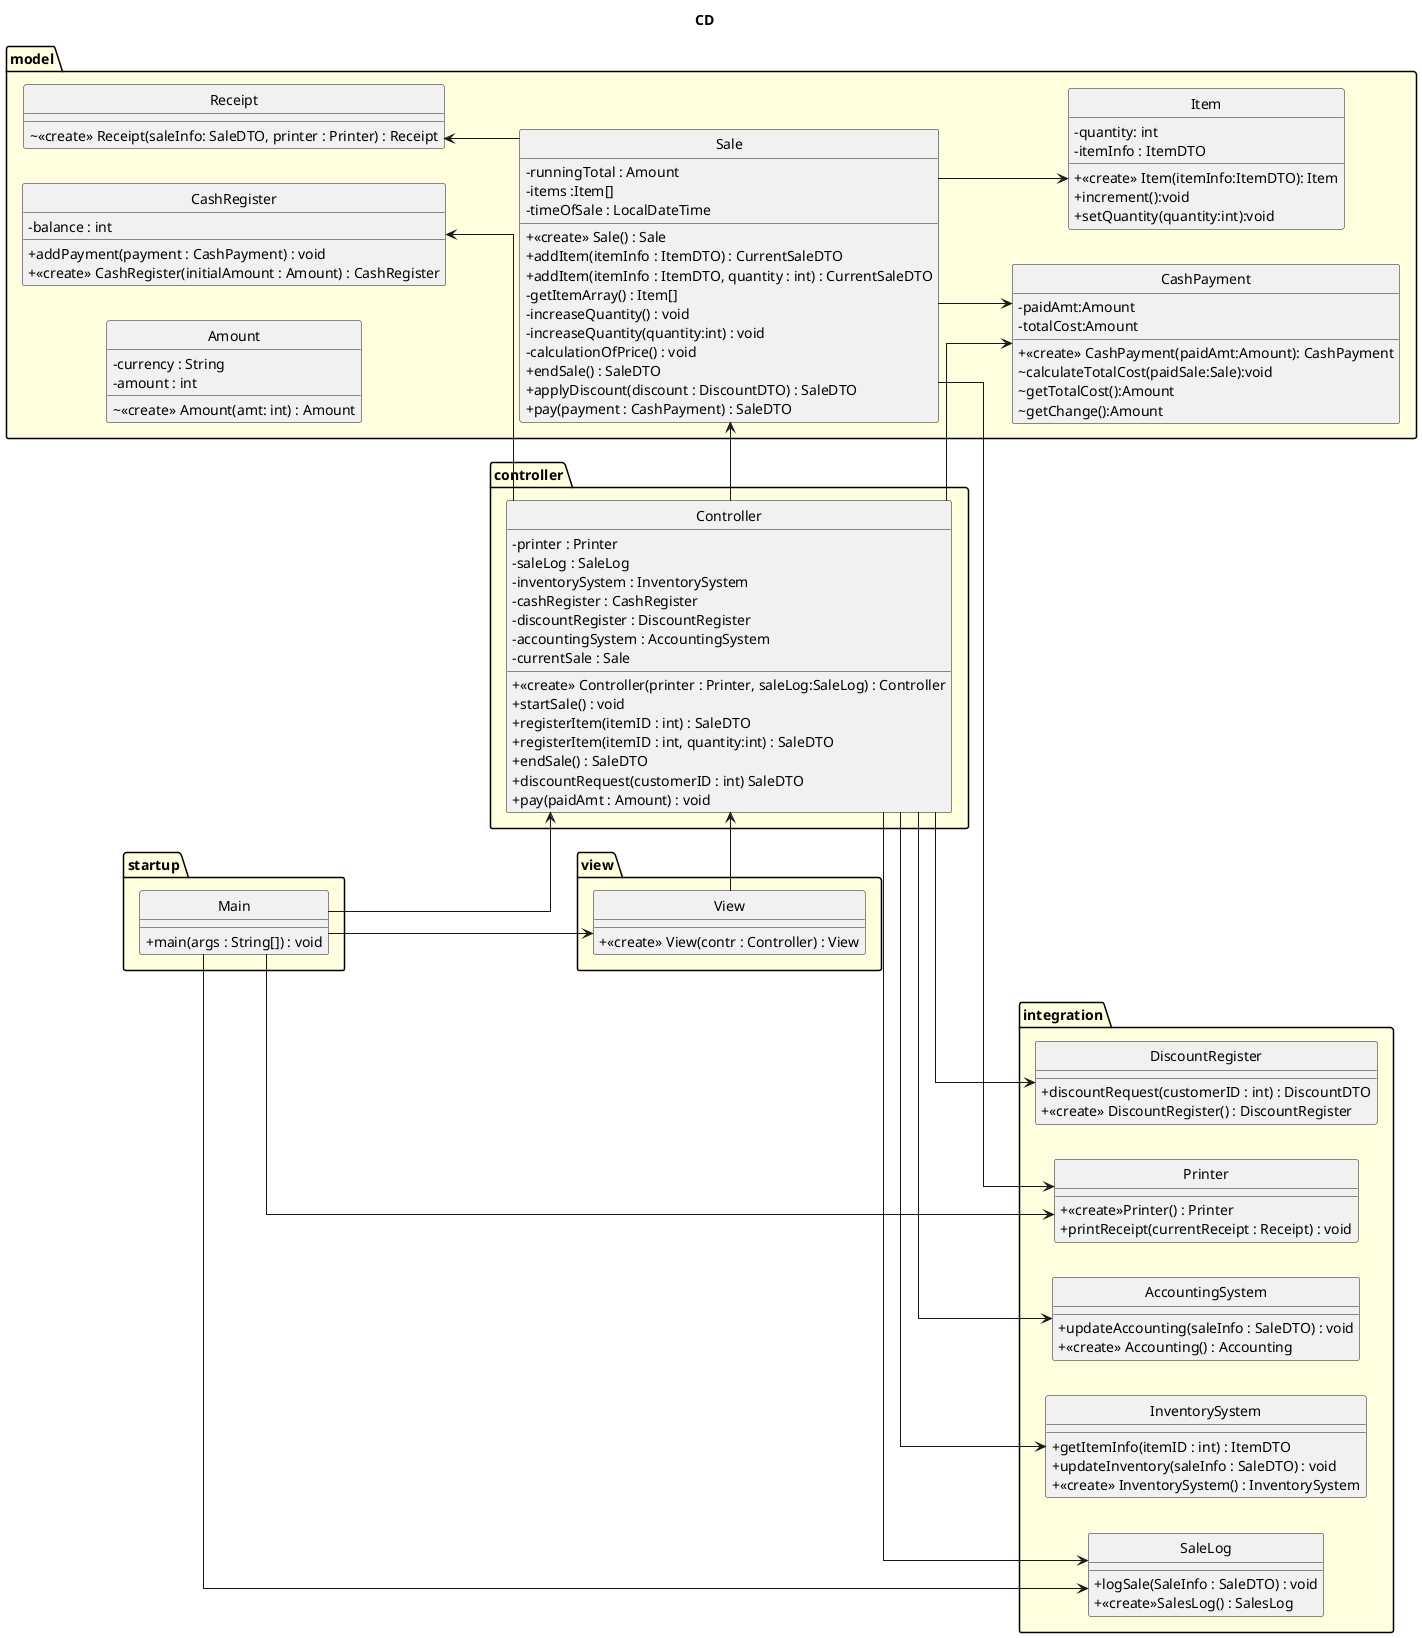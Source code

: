 @startuml
'https://plantuml.com/class-diagram
title CD
hide circle
skinparam linetype ortho
skinparam package {
    BackgroundColor LightYellow
}
'top to bottom direction
left to right direction
skinparam ClassAttributeIconSize 0
together {
package startup {
    class Main{
        +main(args : String[]) : void
    }
}
    package view {
    class View {
        + <<create>> View(contr : Controller) : View
    }
    }
    package controller {
        class Controller{
            - printer : Printer
            - saleLog : SaleLog
            - inventorySystem : InventorySystem
            - cashRegister : CashRegister
            - discountRegister : DiscountRegister
            - accountingSystem : AccountingSystem
            - currentSale : Sale
            +<<create>> Controller(printer : Printer, saleLog:SaleLog) : Controller
            +startSale() : void
            +registerItem(itemID : int) : SaleDTO
            +registerItem(itemID : int, quantity:int) : SaleDTO
            +endSale() : SaleDTO
            +discountRequest(customerID : int) SaleDTO
            +pay(paidAmt : Amount) : void
        }
    }
    package model {
        class Sale{
            - runningTotal : Amount
'            - itemName : String
'            - quantity : int
            - items :Item[]
            - timeOfSale : LocalDateTime
            + <<create>> Sale() : Sale
            + addItem(itemInfo : ItemDTO) : CurrentSaleDTO
            + addItem(itemInfo : ItemDTO, quantity : int) : CurrentSaleDTO
            - getItemArray() : Item[]
            - increaseQuantity() : void
            - increaseQuantity(quantity:int) : void
'            - calculationOfPrice() : Amount
            - calculationOfPrice() : void
            + endSale() : SaleDTO
            + applyDiscount(discount : DiscountDTO) : SaleDTO
            + pay(payment : CashPayment) : SaleDTO
        }
        class Item{
            - quantity: int
            - itemInfo : ItemDTO
            + <<create>> Item(itemInfo:ItemDTO): Item
            + increment():void
            + setQuantity(quantity:int):void
            }
        class CashPayment{
            - paidAmt:Amount
            - totalCost:Amount
            + <<create>> CashPayment(paidAmt:Amount): CashPayment
            ~ calculateTotalCost(paidSale:Sale):void
            ~ getTotalCost():Amount
            ~ getChange():Amount
            }
        class CashRegister{
            - balance : int
            + addPayment(payment : CashPayment) : void
            + <<create>> CashRegister(initialAmount : Amount) : CashRegister
        }
        class Receipt{
            ~ <<create>> Receipt(saleInfo: SaleDTO, printer : Printer) : Receipt
        }
        class Amount{
            - currency : String
            - amount : int
            ~ <<create>> Amount(amt: int) : Amount
        }
    }
}
    package integration {
        class DiscountRegister{
            +discountRequest(customerID : int) : DiscountDTO
            +<<create>> DiscountRegister() : DiscountRegister
        }
        class InventorySystem{
'            +registerItem(itemID : int) : ItemDTO TODO ersättes av getItemInfo. Stämm av med gruppen/VF
            +getItemInfo(itemID : int) : ItemDTO
            +updateInventory(saleInfo : SaleDTO) : void
            +<<create>> InventorySystem() : InventorySystem
        }
        class SaleLog{
            +logSale(SaleInfo : SaleDTO) : void
            +<<create>>SalesLog() : SalesLog
        }
        class AccountingSystem{
            + updateAccounting(saleInfo : SaleDTO) : void
            + <<create>> Accounting() : Accounting
        }
        class Printer{
            +<<create>>Printer() : Printer
            +printReceipt(currentReceipt : Receipt) : void
        }
    }
Main --> View
Main -left-> Controller
Main --> Printer
Main --> SaleLog
Controller -up-> CashRegister
Controller -right-> DiscountRegister
Controller -right-> AccountingSystem
Controller -right-> InventorySystem
View -right-> Controller
Controller --> Sale
Controller --> CashPayment
Sale --> CashPayment
Controller --> SaleLog
Receipt <-- Sale
Sale --> Printer
Sale --> Item
@enduml

@startuml
title DTO
' //TODO Ska vi ha en customerDTO och customerDb?
hide circle
skinparam ClassAttributeIconSize 0
skinparam linetype ortho
skinparam package {
    BackgroundColor LightYellow
}
    package dto {
        class SaleDTO{
            - timeOfSale : LocalDateTime
            - saleItemsInfo : List<SaleItemDTO>
            - totalPrice : Amount
            - totalVATAmount : Amount
            + <<create>> SaleDTO() : SaleDTO
        }
        class ItemDTO{
            - itemId : int
            - name : String
            - description : String
            - price : Amount
            - vat : VAT
            +<<create>> ItemDTO() : ItemDTO
        }
        class SaleItemDTO{
            - itemInfo : ItemDTO
            - quantity : Int
            - totalPrice : Amount
            + <<create>> SaleItemDTO() : SaleItemDTO
        }
        class DiscountDTO{
'            //TODO STÄMMER EJ
'            // TODO ska discount finnas med i SaleDTO?
            -customerID : int
            -discountRules
            +<<create>>DiscountDTO() : DiscountDTO
        }
        note right : Attributes TBD based on Discount Rules.
    }
note left : getters are included as methods for all DTO attributes
@enduml

@startuml
skinparam style strictuml
participant ":Main" as Main
participant "printer:Printer" as printer
participant ":View" as View
participant "registerCreator:RegisterCreator" as registerCreator
participant "contr:Controller" as contr
participant "saleLog:SaleLog" as saleLog
participant ":DiscountRegister" as DiscountRegister
participant ":AccountingSystem" as AccountingSystem
participant ":InventorySystem" as InventorySystem
participant "cashRegister:CashRegister" as cashRegister
' user -> Main: main()
' create Printer
autonumber 1
Main -> printer : <<create>>\n printer = Printer():Printer
activate printer
deactivate printer

autonumber 2
Main -> registerCreator : <<create>>\n registerCreator = RegisterCreator():RegisterCreator
activate registerCreator

autonumber 2.1
registerCreator -> saleLog : <<create>>\n saleLog = SaleLog():SaleLog
activate saleLog
deactivate saleLog

' create AccountingSystem
autonumber 2.2
registerCreator -> AccountingSystem : <<create>>\n AccountingSystem():AccountingSystem
activate AccountingSystem
deactivate AccountingSystem

' create DiscountRegister
autonumber 2.3
registerCreator -> DiscountRegister : <<create>>\n DiscountRegister():DiscountRegister
activate DiscountRegister
deactivate DiscountRegister

' create InventorySystem
autonumber 2.4
registerCreator -> InventorySystem: <<create>>\n InventorySystem():InventorySystem
activate InventorySystem
deactivate InventorySystem
deactivate registerCreator

autonumber 3
' create contr
Main -> contr : <<create>>\n contr = Controller(printer: Printer, registerCreator:RegisterCreator):Controller
activate contr

' create CashRegister
autonumber 3.1
contr -> cashRegister : <<create>>\n cashRegister = CashRegister(initialAmount: int):CashRegister
activate cashRegister
deactivate cashRegister

deactivate contr

' create View
autonumber 4
Main -> View : <<create>>\n View(contr: Controller):View
activate View
deactivate View
@enduml

@startuml
skinparam style strictuml

'autoactivate on 'TODO activationbars!!!!!!!
' actor user
hide unlinked
title "startSale"
participant ":View" as View
participant "contr:Controller" as contr
participant "currentSale:Sale" as currentSale

autonumber 1
View -> contr : startSale(): void
activate contr

autonumber 1.1
'contr -> currentSale :  <<create>> \n currentSale = Sale(printer: Printer):Sale
contr -> currentSale :  <<create>> \n currentSale = Sale():Sale
activate currentSale
deactivate currentSale
deactivate contr

autonumber stop
@enduml

@startuml
skinparam style strictuml

title registerItem
'REGISTERITEM
hide unlinked
participant ":View" as View
participant "contr:Controller" as contr
participant ":InventorySystem" as InventorySystem
participant "currentSale:Sale" as currentSale

loop moreItems
'[validIdentifier]
    alt multipleItem
        autonumber 1
        View -> contr : saleInfo = registerItem(itemID:int, quantity:int) : CurrentSaleDTO
        activate contr

        autonumber 1.1
'        contr -> InventorySystem : itemInfo = registerItem(itemID:int):ItemDTO
        contr -> InventorySystem : itemInfo = getItemInfo(itemID:int):ItemDTO
        activate InventorySystem
        alt invalidItem
        autonumber 1.1.1
        contr <-- InventorySystem : itemNotFound(itemID:int)
        deactivate InventorySystem
        autonumber 1.2
        View <-- contr : itemNotFound(itemID:int)

        else else
        deactivate InventorySystem
        note right: InventorySystem creates ItemDTO

        autonumber 1.2
        contr -> currentSale : saleInfo = addItem(itemInfo:ItemDTO, quantity:int) : CurrentSaleDTO
        activate currentSale
        opt !newItem
            autonumber 1.2.1
            currentSale -> currentSale : increaseQuantity(quantity:int) : void
            activate currentSale
            deactivate currentSale
        end
        autonumber 1.2.2
        currentSale -> currentSale : calculationOfPrice() : void
        activate currentSale
        deactivate currentSale
        deactivate currentSale
        deactivate contr
        end

    else else
        autonumber 1
        View -> contr : saleInfo = registerItem(itemID:int) : CurrentSaleDTO
        activate contr

        autonumber 1.1
'        create InventorySystem
        contr -> InventorySystem : itemInfo = registerItem(itemID:int):ItemDTO
        activate InventorySystem
        alt invalidItem

        autonumber 1.1.1
        contr <-- InventorySystem : itemNotFound(itemID:int)
        deactivate InventorySystem
        autonumber 1.2
        View <-- contr : itemNotFound(itemID:int)

        else else
        deactivate InventorySystem

        autonumber 1.2
        contr -> currentSale : saleInfo = addItem(itemInfo:ItemDTO) : CurrentSaleDTO
        activate currentSale
    opt !newItem
        autonumber 1.2.1
        currentSale -> currentSale : increaseQuantity() : void
        activate currentSale
        deactivate currentSale
    end
    autonumber 1.2.2
    currentSale -> currentSale : calculationOfPrice() : void
    activate currentSale
    deactivate currentSale
    deactivate currentSale
    deactivate contr
end
end

autonumber stop
@enduml

@startuml
skinparam style strictuml
title EndSale

participant ":View" as View
participant "contr:Controller" as contr
participant "currentSale:Sale" as currentSale

autonumber 1
View -> contr : saleInfo = endSale() : SaleDTO
activate contr
autonumber 1.1
contr -> currentSale : saleInfo = endSale (): SaleDTO
activate currentSale
deactivate currentSale
deactivate contr
note right: Sale creates saleDTO

autonumber stop
@enduml

@startuml
skinparam style strictuml
title discountRequest

participant ":View" as View
participant "contr:Controller" as contr
participant ":DiscountRegister" as DiscountRegister
participant "currentSale:Sale" as currentSale

autonumber 1
View -> contr : saleInfo = discountRequest(customerID:int): SaleDTO
activate contr
note right : gets new SaleDTO after discount
autonumber 1.1
'create DiscountRegister
contr -> DiscountRegister : discount = DiscountRequest(customerID:int, saleInfo:SaleDTO):DiscountDTO
activate DiscountRegister
deactivate DiscountRegister
note right: Discount creates discountDTO
autonumber 1.2
contr -> currentSale : saleInfo = applyDiscount(discount:DiscountDTO): SaleDTO
activate currentSale
deactivate currentSale
deactivate contr
note right: discountDTO is used by currentSale \nto create a new SaleDTO.

autonumber stop
@enduml

@startuml
skinparam style strictuml
title addPayment

participant ":View" as View
participant "contr:Controller" as contr
participant "currentSale:Sale" as currentSale
participant "printer:Printer" as printer
participant ":InventorySystem" as InventorySystem
participant "cashRegister:CashRegister" as cashRegister
participant "payment:CashPayment" as payment
participant ":AccountingSystem" as AccountingSystem
participant "currentReceipt:Receipt" as currentReceipt
participant "saleLog:SaleLog" as saleLog


autonumber 1
'View -> contr : changeAmount = pay(payment:CashPayment) : Amount
View -> contr : changeAmount = pay(paidAmt:Amount) : Amount
activate contr
autonumber 1.1
contr -> payment : <<create>> \npayment = CashPayment(paidAmt:Amount) : CashPayment
activate payment
deactivate payment
autonumber 1.2
contr -> currentSale : saleInfo = pay(payment:CashPayment) : SaleDTO
activate currentSale
autonumber 1.2.1
currentSale -> payment : calculateTotalCost(paidSale:Sale):void
activate payment
deactivate payment
deactivate currentSale
autonumber 1.3
contr -> cashRegister : addPayment (payment:CashPayment) : void
activate cashRegister
deactivate cashRegister


autonumber 1.4
contr -> saleLog:logSale(saleInfo:SaleDTO):void
activate saleLog
deactivate saleLog

autonumber 1.5
contr -> InventorySystem : updateInventory(saleInfo:SaleDTO):void
activate InventorySystem
deactivate InventorySystem
autonumber 1.6
contr -> AccountingSystem : updateToAccounting(saleInfo:SaleDTO): void
activate AccountingSystem
deactivate AccountingSystem
autonumber 1.7
contr -> currentSale : printReceipt(printer:Printer) : void
activate currentSale
autonumber 1.7.1
currentSale -> currentReceipt : <<create>>\nReceipt(saleInfo:SaleDTO, printer: Printer) : Receipt
activate currentReceipt
deactivate currentReceipt
autonumber 1.7.2
currentSale -> printer :printReceipt(currentReceipt:Receipt):void
activate printer
deactivate printer
deactivate currentSale
deactivate contr
autonumber stop
@enduml
